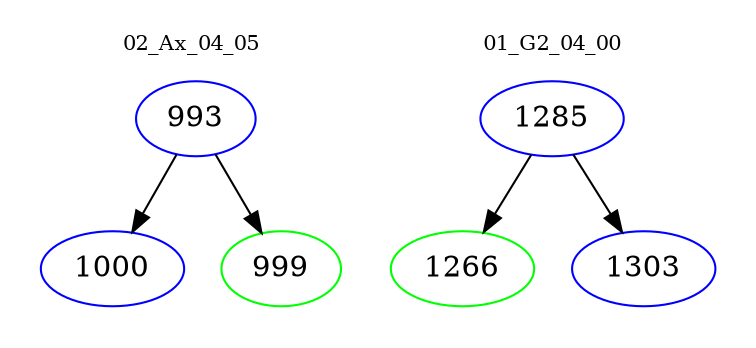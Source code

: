digraph{
subgraph cluster_0 {
color = white
label = "02_Ax_04_05";
fontsize=10;
T0_993 [label="993", color="blue"]
T0_993 -> T0_1000 [color="black"]
T0_1000 [label="1000", color="blue"]
T0_993 -> T0_999 [color="black"]
T0_999 [label="999", color="green"]
}
subgraph cluster_1 {
color = white
label = "01_G2_04_00";
fontsize=10;
T1_1285 [label="1285", color="blue"]
T1_1285 -> T1_1266 [color="black"]
T1_1266 [label="1266", color="green"]
T1_1285 -> T1_1303 [color="black"]
T1_1303 [label="1303", color="blue"]
}
}
